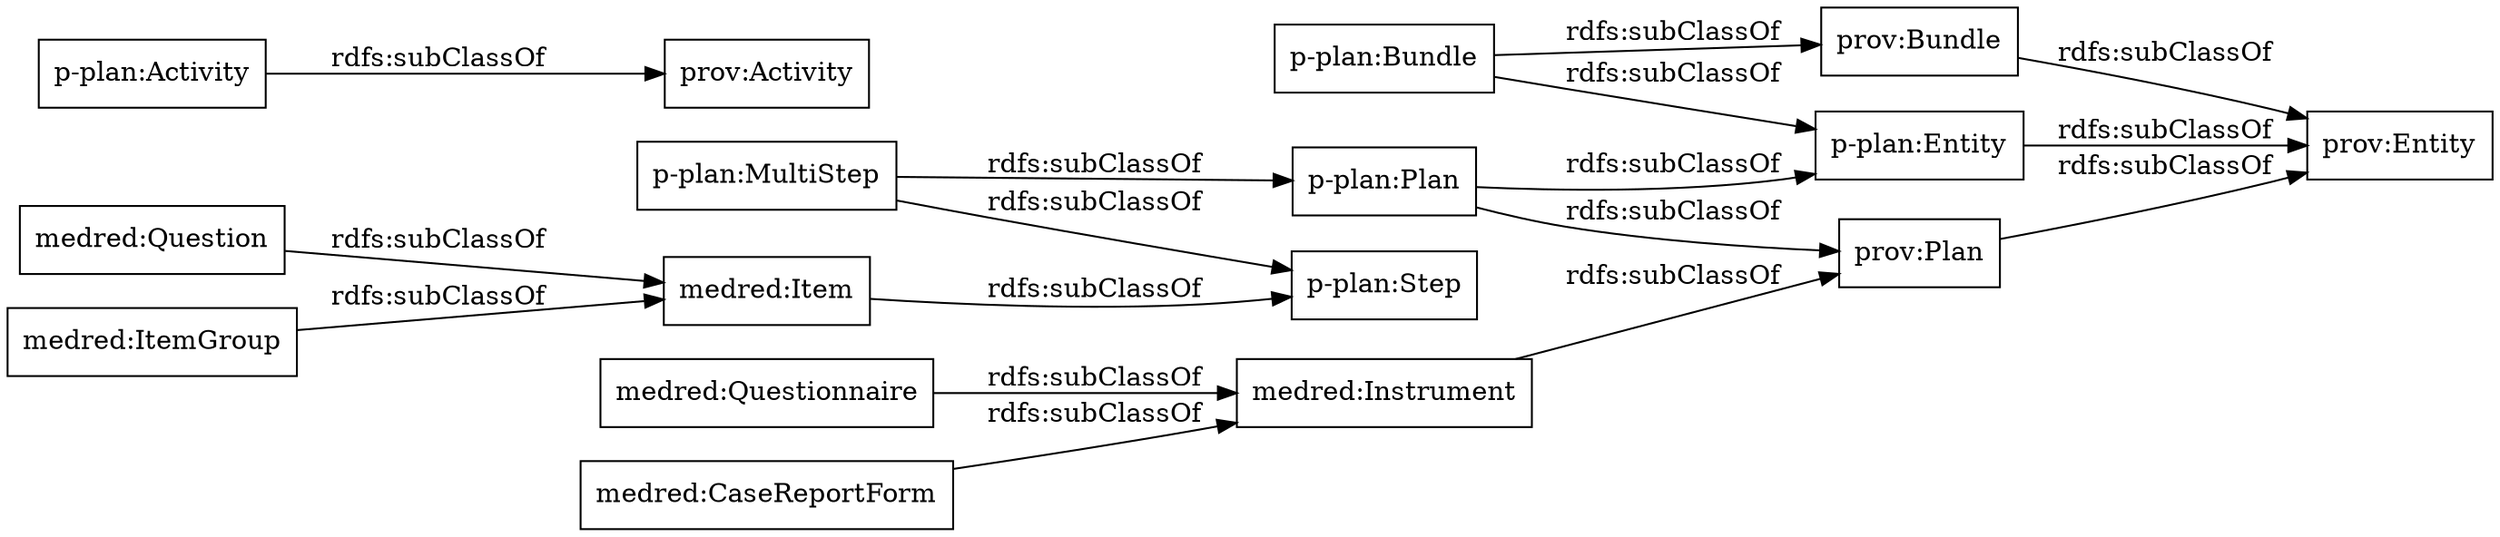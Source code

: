 digraph ar2dtool_diagram { 
rankdir=LR;
size="1000"
node [shape = rectangle, color="black"]; "medred:Questionnaire" "medred:Question" "medred:ItemGroup" "medred:Item" "medred:Instrument" "medred:CaseReportForm" "p-plan:MultiStep" "p-plan:Activity" "p-plan:Step" "p-plan:Entity" "p-plan:Bundle" "prov:Bundle" "prov:Entity" "p-plan:Plan" "prov:Plan" "prov:Activity" ; /*classes style*/
	"medred:Questionnaire" -> "medred:Instrument" [ label = "rdfs:subClassOf" ];
	"medred:Question" -> "medred:Item" [ label = "rdfs:subClassOf" ];
	"medred:Item" -> "p-plan:Step" [ label = "rdfs:subClassOf" ];
	"medred:ItemGroup" -> "medred:Item" [ label = "rdfs:subClassOf" ];
	"p-plan:Entity" -> "prov:Entity" [ label = "rdfs:subClassOf" ];
	"p-plan:Activity" -> "prov:Activity" [ label = "rdfs:subClassOf" ];
	"medred:CaseReportForm" -> "medred:Instrument" [ label = "rdfs:subClassOf" ];
	"prov:Bundle" -> "prov:Entity" [ label = "rdfs:subClassOf" ];
	"prov:Plan" -> "prov:Entity" [ label = "rdfs:subClassOf" ];
	"p-plan:Plan" -> "prov:Plan" [ label = "rdfs:subClassOf" ];
	"p-plan:Plan" -> "p-plan:Entity" [ label = "rdfs:subClassOf" ];
	"medred:Instrument" -> "prov:Plan" [ label = "rdfs:subClassOf" ];
	"p-plan:Bundle" -> "prov:Bundle" [ label = "rdfs:subClassOf" ];
	"p-plan:Bundle" -> "p-plan:Entity" [ label = "rdfs:subClassOf" ];
	"p-plan:MultiStep" -> "p-plan:Step" [ label = "rdfs:subClassOf" ];
	"p-plan:MultiStep" -> "p-plan:Plan" [ label = "rdfs:subClassOf" ];

}
